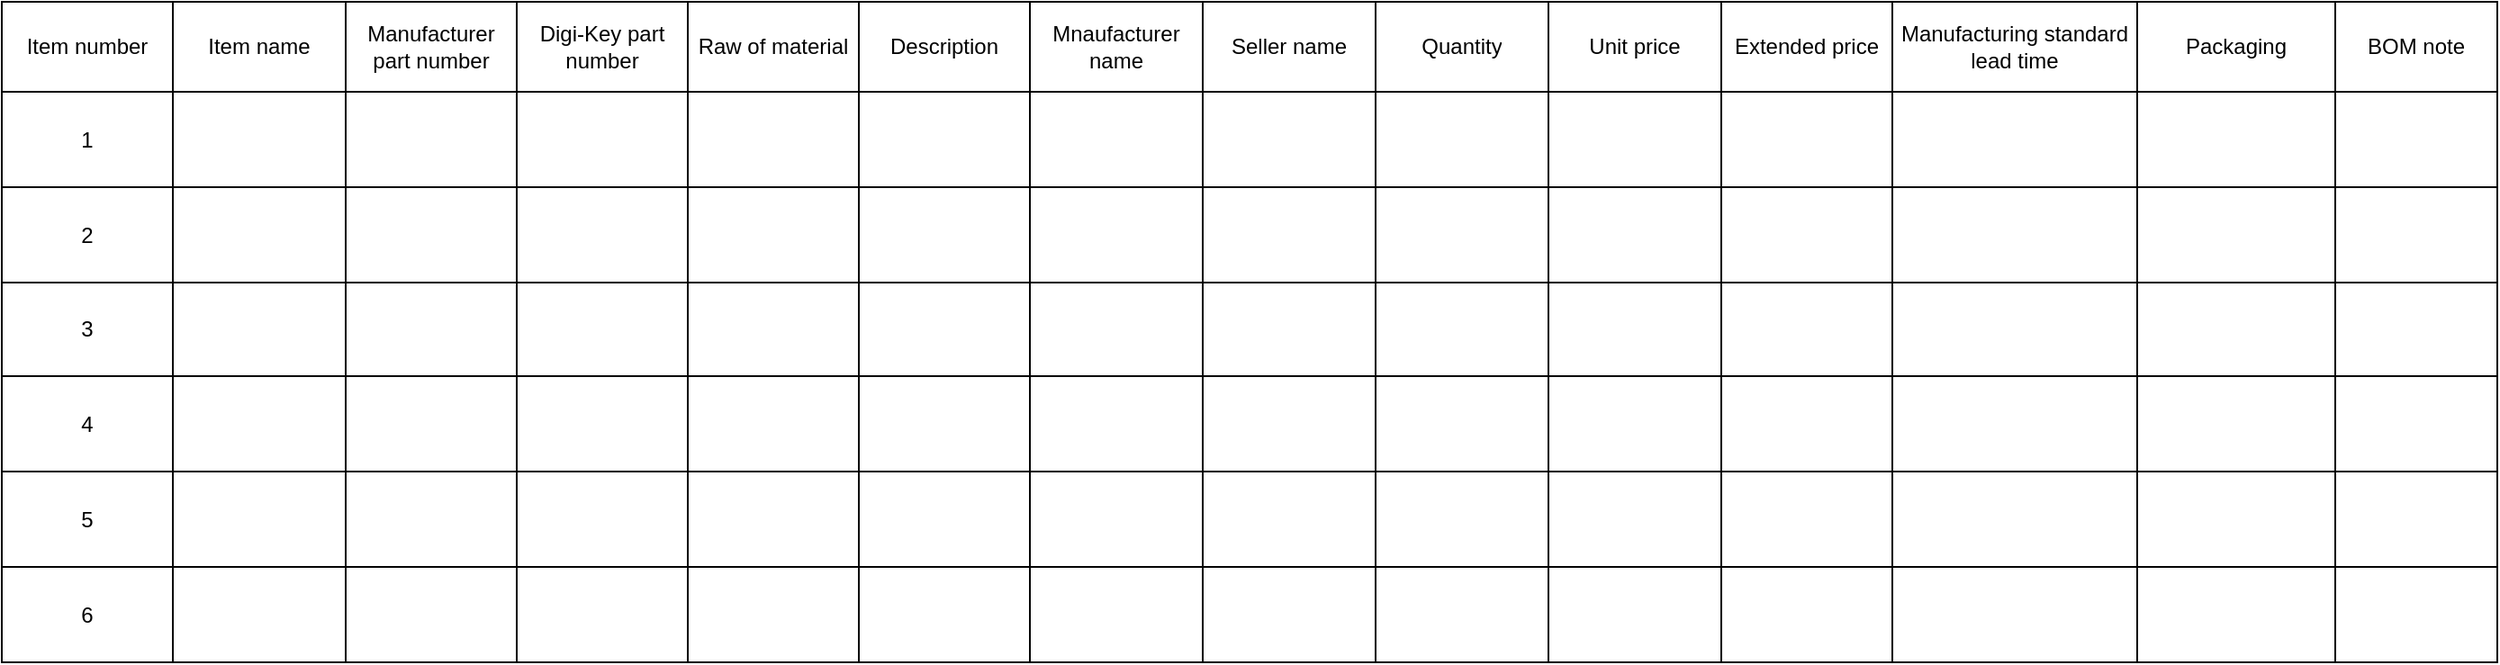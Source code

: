 <mxfile version="14.9.0" type="github">
  <diagram name="Page-1" id="bd83a815-5ea8-2e97-e5ec-87c9f400f2fa">
    <mxGraphModel dx="1186" dy="651" grid="1" gridSize="10" guides="1" tooltips="1" connect="1" arrows="1" fold="1" page="1" pageScale="1.5" pageWidth="1169" pageHeight="826" background="none" math="0" shadow="0">
      <root>
        <mxCell id="0" style=";html=1;" />
        <mxCell id="1" style=";html=1;" parent="0" />
        <mxCell id="jgzTNgnxc2cYcyluThHS-317" value="" style="shape=table;startSize=0;container=1;collapsible=0;childLayout=tableLayout;" parent="1" vertex="1">
          <mxGeometry x="110" y="140" width="1386" height="367" as="geometry" />
        </mxCell>
        <mxCell id="jgzTNgnxc2cYcyluThHS-318" value="" style="shape=partialRectangle;collapsible=0;dropTarget=0;pointerEvents=0;fillColor=none;top=0;left=0;bottom=0;right=0;points=[[0,0.5],[1,0.5]];portConstraint=eastwest;" parent="jgzTNgnxc2cYcyluThHS-317" vertex="1">
          <mxGeometry width="1386" height="50" as="geometry" />
        </mxCell>
        <mxCell id="jgzTNgnxc2cYcyluThHS-319" value="Item number" style="shape=partialRectangle;html=1;whiteSpace=wrap;connectable=0;overflow=hidden;fillColor=none;top=0;left=0;bottom=0;right=0;" parent="jgzTNgnxc2cYcyluThHS-318" vertex="1">
          <mxGeometry width="95" height="50" as="geometry" />
        </mxCell>
        <mxCell id="jgzTNgnxc2cYcyluThHS-320" value="Item name" style="shape=partialRectangle;html=1;whiteSpace=wrap;connectable=0;overflow=hidden;fillColor=none;top=0;left=0;bottom=0;right=0;" parent="jgzTNgnxc2cYcyluThHS-318" vertex="1">
          <mxGeometry x="95" width="96" height="50" as="geometry" />
        </mxCell>
        <mxCell id="jgzTNgnxc2cYcyluThHS-321" value="Manufacturer part number" style="shape=partialRectangle;html=1;whiteSpace=wrap;connectable=0;overflow=hidden;fillColor=none;top=0;left=0;bottom=0;right=0;" parent="jgzTNgnxc2cYcyluThHS-318" vertex="1">
          <mxGeometry x="191" width="95" height="50" as="geometry" />
        </mxCell>
        <mxCell id="S6O9Z_PtVyLRoyKbZGDE-13" value="Digi-Key part number" style="shape=partialRectangle;html=1;whiteSpace=wrap;connectable=0;overflow=hidden;fillColor=none;top=0;left=0;bottom=0;right=0;" vertex="1" parent="jgzTNgnxc2cYcyluThHS-318">
          <mxGeometry x="286" width="95" height="50" as="geometry" />
        </mxCell>
        <mxCell id="S6O9Z_PtVyLRoyKbZGDE-27" value="Raw of material" style="shape=partialRectangle;html=1;whiteSpace=wrap;connectable=0;overflow=hidden;fillColor=none;top=0;left=0;bottom=0;right=0;" vertex="1" parent="jgzTNgnxc2cYcyluThHS-318">
          <mxGeometry x="381" width="95" height="50" as="geometry" />
        </mxCell>
        <mxCell id="jgzTNgnxc2cYcyluThHS-322" value="Description" style="shape=partialRectangle;html=1;whiteSpace=wrap;connectable=0;overflow=hidden;fillColor=none;top=0;left=0;bottom=0;right=0;" parent="jgzTNgnxc2cYcyluThHS-318" vertex="1">
          <mxGeometry x="476" width="95" height="50" as="geometry" />
        </mxCell>
        <mxCell id="S6O9Z_PtVyLRoyKbZGDE-20" value="Mnaufacturer name" style="shape=partialRectangle;html=1;whiteSpace=wrap;connectable=0;overflow=hidden;fillColor=none;top=0;left=0;bottom=0;right=0;" vertex="1" parent="jgzTNgnxc2cYcyluThHS-318">
          <mxGeometry x="571" width="96" height="50" as="geometry" />
        </mxCell>
        <mxCell id="jgzTNgnxc2cYcyluThHS-323" value="Seller name" style="shape=partialRectangle;html=1;whiteSpace=wrap;connectable=0;overflow=hidden;fillColor=none;top=0;left=0;bottom=0;right=0;" parent="jgzTNgnxc2cYcyluThHS-318" vertex="1">
          <mxGeometry x="667" width="96" height="50" as="geometry" />
        </mxCell>
        <mxCell id="jgzTNgnxc2cYcyluThHS-324" value="Quantity" style="shape=partialRectangle;html=1;whiteSpace=wrap;connectable=0;overflow=hidden;fillColor=none;top=0;left=0;bottom=0;right=0;" parent="jgzTNgnxc2cYcyluThHS-318" vertex="1">
          <mxGeometry x="763" width="96" height="50" as="geometry" />
        </mxCell>
        <mxCell id="jgzTNgnxc2cYcyluThHS-325" value="Unit price" style="shape=partialRectangle;html=1;whiteSpace=wrap;connectable=0;overflow=hidden;fillColor=none;top=0;left=0;bottom=0;right=0;" parent="jgzTNgnxc2cYcyluThHS-318" vertex="1">
          <mxGeometry x="859" width="96" height="50" as="geometry" />
        </mxCell>
        <mxCell id="jgzTNgnxc2cYcyluThHS-326" value="Extended price" style="shape=partialRectangle;html=1;whiteSpace=wrap;connectable=0;overflow=hidden;fillColor=none;top=0;left=0;bottom=0;right=0;" parent="jgzTNgnxc2cYcyluThHS-318" vertex="1">
          <mxGeometry x="955" width="95" height="50" as="geometry" />
        </mxCell>
        <mxCell id="jgzTNgnxc2cYcyluThHS-327" value="Manufacturing standard lead time" style="shape=partialRectangle;html=1;whiteSpace=wrap;connectable=0;overflow=hidden;fillColor=none;top=0;left=0;bottom=0;right=0;" parent="jgzTNgnxc2cYcyluThHS-318" vertex="1">
          <mxGeometry x="1050" width="136" height="50" as="geometry" />
        </mxCell>
        <mxCell id="jgzTNgnxc2cYcyluThHS-328" value="Packaging" style="shape=partialRectangle;html=1;whiteSpace=wrap;connectable=0;overflow=hidden;fillColor=none;top=0;left=0;bottom=0;right=0;" parent="jgzTNgnxc2cYcyluThHS-318" vertex="1">
          <mxGeometry x="1186" width="110" height="50" as="geometry" />
        </mxCell>
        <mxCell id="jgzTNgnxc2cYcyluThHS-329" value="BOM note" style="shape=partialRectangle;html=1;whiteSpace=wrap;connectable=0;overflow=hidden;fillColor=none;top=0;left=0;bottom=0;right=0;" parent="jgzTNgnxc2cYcyluThHS-318" vertex="1">
          <mxGeometry x="1296" width="90" height="50" as="geometry" />
        </mxCell>
        <mxCell id="jgzTNgnxc2cYcyluThHS-419" style="shape=partialRectangle;collapsible=0;dropTarget=0;pointerEvents=0;fillColor=none;top=0;left=0;bottom=0;right=0;points=[[0,0.5],[1,0.5]];portConstraint=eastwest;" parent="jgzTNgnxc2cYcyluThHS-317" vertex="1">
          <mxGeometry y="50" width="1386" height="53" as="geometry" />
        </mxCell>
        <mxCell id="jgzTNgnxc2cYcyluThHS-420" value="1" style="shape=partialRectangle;html=1;whiteSpace=wrap;connectable=0;overflow=hidden;fillColor=none;top=0;left=0;bottom=0;right=0;" parent="jgzTNgnxc2cYcyluThHS-419" vertex="1">
          <mxGeometry width="95" height="53" as="geometry" />
        </mxCell>
        <mxCell id="jgzTNgnxc2cYcyluThHS-421" style="shape=partialRectangle;html=1;whiteSpace=wrap;connectable=0;overflow=hidden;fillColor=none;top=0;left=0;bottom=0;right=0;" parent="jgzTNgnxc2cYcyluThHS-419" vertex="1">
          <mxGeometry x="95" width="96" height="53" as="geometry" />
        </mxCell>
        <mxCell id="jgzTNgnxc2cYcyluThHS-422" style="shape=partialRectangle;html=1;whiteSpace=wrap;connectable=0;overflow=hidden;fillColor=none;top=0;left=0;bottom=0;right=0;" parent="jgzTNgnxc2cYcyluThHS-419" vertex="1">
          <mxGeometry x="191" width="95" height="53" as="geometry" />
        </mxCell>
        <mxCell id="S6O9Z_PtVyLRoyKbZGDE-14" style="shape=partialRectangle;html=1;whiteSpace=wrap;connectable=0;overflow=hidden;fillColor=none;top=0;left=0;bottom=0;right=0;" vertex="1" parent="jgzTNgnxc2cYcyluThHS-419">
          <mxGeometry x="286" width="95" height="53" as="geometry" />
        </mxCell>
        <mxCell id="S6O9Z_PtVyLRoyKbZGDE-28" style="shape=partialRectangle;html=1;whiteSpace=wrap;connectable=0;overflow=hidden;fillColor=none;top=0;left=0;bottom=0;right=0;" vertex="1" parent="jgzTNgnxc2cYcyluThHS-419">
          <mxGeometry x="381" width="95" height="53" as="geometry" />
        </mxCell>
        <mxCell id="jgzTNgnxc2cYcyluThHS-423" style="shape=partialRectangle;html=1;whiteSpace=wrap;connectable=0;overflow=hidden;fillColor=none;top=0;left=0;bottom=0;right=0;" parent="jgzTNgnxc2cYcyluThHS-419" vertex="1">
          <mxGeometry x="476" width="95" height="53" as="geometry" />
        </mxCell>
        <mxCell id="S6O9Z_PtVyLRoyKbZGDE-21" style="shape=partialRectangle;html=1;whiteSpace=wrap;connectable=0;overflow=hidden;fillColor=none;top=0;left=0;bottom=0;right=0;" vertex="1" parent="jgzTNgnxc2cYcyluThHS-419">
          <mxGeometry x="571" width="96" height="53" as="geometry" />
        </mxCell>
        <mxCell id="jgzTNgnxc2cYcyluThHS-424" value="" style="shape=partialRectangle;html=1;whiteSpace=wrap;connectable=0;overflow=hidden;fillColor=none;top=0;left=0;bottom=0;right=0;" parent="jgzTNgnxc2cYcyluThHS-419" vertex="1">
          <mxGeometry x="667" width="96" height="53" as="geometry" />
        </mxCell>
        <mxCell id="jgzTNgnxc2cYcyluThHS-425" style="shape=partialRectangle;html=1;whiteSpace=wrap;connectable=0;overflow=hidden;fillColor=none;top=0;left=0;bottom=0;right=0;" parent="jgzTNgnxc2cYcyluThHS-419" vertex="1">
          <mxGeometry x="763" width="96" height="53" as="geometry" />
        </mxCell>
        <mxCell id="jgzTNgnxc2cYcyluThHS-426" style="shape=partialRectangle;html=1;whiteSpace=wrap;connectable=0;overflow=hidden;fillColor=none;top=0;left=0;bottom=0;right=0;" parent="jgzTNgnxc2cYcyluThHS-419" vertex="1">
          <mxGeometry x="859" width="96" height="53" as="geometry" />
        </mxCell>
        <mxCell id="jgzTNgnxc2cYcyluThHS-427" style="shape=partialRectangle;html=1;whiteSpace=wrap;connectable=0;overflow=hidden;fillColor=none;top=0;left=0;bottom=0;right=0;" parent="jgzTNgnxc2cYcyluThHS-419" vertex="1">
          <mxGeometry x="955" width="95" height="53" as="geometry" />
        </mxCell>
        <mxCell id="jgzTNgnxc2cYcyluThHS-428" style="shape=partialRectangle;html=1;whiteSpace=wrap;connectable=0;overflow=hidden;fillColor=none;top=0;left=0;bottom=0;right=0;" parent="jgzTNgnxc2cYcyluThHS-419" vertex="1">
          <mxGeometry x="1050" width="136" height="53" as="geometry" />
        </mxCell>
        <mxCell id="jgzTNgnxc2cYcyluThHS-429" style="shape=partialRectangle;html=1;whiteSpace=wrap;connectable=0;overflow=hidden;fillColor=none;top=0;left=0;bottom=0;right=0;" parent="jgzTNgnxc2cYcyluThHS-419" vertex="1">
          <mxGeometry x="1186" width="110" height="53" as="geometry" />
        </mxCell>
        <mxCell id="jgzTNgnxc2cYcyluThHS-430" style="shape=partialRectangle;html=1;whiteSpace=wrap;connectable=0;overflow=hidden;fillColor=none;top=0;left=0;bottom=0;right=0;" parent="jgzTNgnxc2cYcyluThHS-419" vertex="1">
          <mxGeometry x="1296" width="90" height="53" as="geometry" />
        </mxCell>
        <mxCell id="jgzTNgnxc2cYcyluThHS-407" style="shape=partialRectangle;collapsible=0;dropTarget=0;pointerEvents=0;fillColor=none;top=0;left=0;bottom=0;right=0;points=[[0,0.5],[1,0.5]];portConstraint=eastwest;" parent="jgzTNgnxc2cYcyluThHS-317" vertex="1">
          <mxGeometry y="103" width="1386" height="53" as="geometry" />
        </mxCell>
        <mxCell id="jgzTNgnxc2cYcyluThHS-408" value="2" style="shape=partialRectangle;html=1;whiteSpace=wrap;connectable=0;overflow=hidden;fillColor=none;top=0;left=0;bottom=0;right=0;" parent="jgzTNgnxc2cYcyluThHS-407" vertex="1">
          <mxGeometry width="95" height="53" as="geometry" />
        </mxCell>
        <mxCell id="jgzTNgnxc2cYcyluThHS-409" style="shape=partialRectangle;html=1;whiteSpace=wrap;connectable=0;overflow=hidden;fillColor=none;top=0;left=0;bottom=0;right=0;" parent="jgzTNgnxc2cYcyluThHS-407" vertex="1">
          <mxGeometry x="95" width="96" height="53" as="geometry" />
        </mxCell>
        <mxCell id="jgzTNgnxc2cYcyluThHS-410" style="shape=partialRectangle;html=1;whiteSpace=wrap;connectable=0;overflow=hidden;fillColor=none;top=0;left=0;bottom=0;right=0;" parent="jgzTNgnxc2cYcyluThHS-407" vertex="1">
          <mxGeometry x="191" width="95" height="53" as="geometry" />
        </mxCell>
        <mxCell id="S6O9Z_PtVyLRoyKbZGDE-15" style="shape=partialRectangle;html=1;whiteSpace=wrap;connectable=0;overflow=hidden;fillColor=none;top=0;left=0;bottom=0;right=0;" vertex="1" parent="jgzTNgnxc2cYcyluThHS-407">
          <mxGeometry x="286" width="95" height="53" as="geometry" />
        </mxCell>
        <mxCell id="S6O9Z_PtVyLRoyKbZGDE-29" style="shape=partialRectangle;html=1;whiteSpace=wrap;connectable=0;overflow=hidden;fillColor=none;top=0;left=0;bottom=0;right=0;" vertex="1" parent="jgzTNgnxc2cYcyluThHS-407">
          <mxGeometry x="381" width="95" height="53" as="geometry" />
        </mxCell>
        <mxCell id="jgzTNgnxc2cYcyluThHS-411" style="shape=partialRectangle;html=1;whiteSpace=wrap;connectable=0;overflow=hidden;fillColor=none;top=0;left=0;bottom=0;right=0;" parent="jgzTNgnxc2cYcyluThHS-407" vertex="1">
          <mxGeometry x="476" width="95" height="53" as="geometry" />
        </mxCell>
        <mxCell id="S6O9Z_PtVyLRoyKbZGDE-22" style="shape=partialRectangle;html=1;whiteSpace=wrap;connectable=0;overflow=hidden;fillColor=none;top=0;left=0;bottom=0;right=0;" vertex="1" parent="jgzTNgnxc2cYcyluThHS-407">
          <mxGeometry x="571" width="96" height="53" as="geometry" />
        </mxCell>
        <mxCell id="jgzTNgnxc2cYcyluThHS-412" style="shape=partialRectangle;html=1;whiteSpace=wrap;connectable=0;overflow=hidden;fillColor=none;top=0;left=0;bottom=0;right=0;" parent="jgzTNgnxc2cYcyluThHS-407" vertex="1">
          <mxGeometry x="667" width="96" height="53" as="geometry" />
        </mxCell>
        <mxCell id="jgzTNgnxc2cYcyluThHS-413" style="shape=partialRectangle;html=1;whiteSpace=wrap;connectable=0;overflow=hidden;fillColor=none;top=0;left=0;bottom=0;right=0;" parent="jgzTNgnxc2cYcyluThHS-407" vertex="1">
          <mxGeometry x="763" width="96" height="53" as="geometry" />
        </mxCell>
        <mxCell id="jgzTNgnxc2cYcyluThHS-414" style="shape=partialRectangle;html=1;whiteSpace=wrap;connectable=0;overflow=hidden;fillColor=none;top=0;left=0;bottom=0;right=0;" parent="jgzTNgnxc2cYcyluThHS-407" vertex="1">
          <mxGeometry x="859" width="96" height="53" as="geometry" />
        </mxCell>
        <mxCell id="jgzTNgnxc2cYcyluThHS-415" style="shape=partialRectangle;html=1;whiteSpace=wrap;connectable=0;overflow=hidden;fillColor=none;top=0;left=0;bottom=0;right=0;" parent="jgzTNgnxc2cYcyluThHS-407" vertex="1">
          <mxGeometry x="955" width="95" height="53" as="geometry" />
        </mxCell>
        <mxCell id="jgzTNgnxc2cYcyluThHS-416" style="shape=partialRectangle;html=1;whiteSpace=wrap;connectable=0;overflow=hidden;fillColor=none;top=0;left=0;bottom=0;right=0;" parent="jgzTNgnxc2cYcyluThHS-407" vertex="1">
          <mxGeometry x="1050" width="136" height="53" as="geometry" />
        </mxCell>
        <mxCell id="jgzTNgnxc2cYcyluThHS-417" style="shape=partialRectangle;html=1;whiteSpace=wrap;connectable=0;overflow=hidden;fillColor=none;top=0;left=0;bottom=0;right=0;" parent="jgzTNgnxc2cYcyluThHS-407" vertex="1">
          <mxGeometry x="1186" width="110" height="53" as="geometry" />
        </mxCell>
        <mxCell id="jgzTNgnxc2cYcyluThHS-418" style="shape=partialRectangle;html=1;whiteSpace=wrap;connectable=0;overflow=hidden;fillColor=none;top=0;left=0;bottom=0;right=0;" parent="jgzTNgnxc2cYcyluThHS-407" vertex="1">
          <mxGeometry x="1296" width="90" height="53" as="geometry" />
        </mxCell>
        <mxCell id="jgzTNgnxc2cYcyluThHS-330" value="" style="shape=partialRectangle;collapsible=0;dropTarget=0;pointerEvents=0;fillColor=none;top=0;left=0;bottom=0;right=0;points=[[0,0.5],[1,0.5]];portConstraint=eastwest;" parent="jgzTNgnxc2cYcyluThHS-317" vertex="1">
          <mxGeometry y="156" width="1386" height="52" as="geometry" />
        </mxCell>
        <mxCell id="jgzTNgnxc2cYcyluThHS-331" value="3" style="shape=partialRectangle;html=1;whiteSpace=wrap;connectable=0;overflow=hidden;fillColor=none;top=0;left=0;bottom=0;right=0;" parent="jgzTNgnxc2cYcyluThHS-330" vertex="1">
          <mxGeometry width="95" height="52" as="geometry" />
        </mxCell>
        <mxCell id="jgzTNgnxc2cYcyluThHS-332" value="" style="shape=partialRectangle;html=1;whiteSpace=wrap;connectable=0;overflow=hidden;fillColor=none;top=0;left=0;bottom=0;right=0;" parent="jgzTNgnxc2cYcyluThHS-330" vertex="1">
          <mxGeometry x="95" width="96" height="52" as="geometry" />
        </mxCell>
        <mxCell id="jgzTNgnxc2cYcyluThHS-333" value="" style="shape=partialRectangle;html=1;whiteSpace=wrap;connectable=0;overflow=hidden;fillColor=none;top=0;left=0;bottom=0;right=0;" parent="jgzTNgnxc2cYcyluThHS-330" vertex="1">
          <mxGeometry x="191" width="95" height="52" as="geometry" />
        </mxCell>
        <mxCell id="S6O9Z_PtVyLRoyKbZGDE-16" style="shape=partialRectangle;html=1;whiteSpace=wrap;connectable=0;overflow=hidden;fillColor=none;top=0;left=0;bottom=0;right=0;" vertex="1" parent="jgzTNgnxc2cYcyluThHS-330">
          <mxGeometry x="286" width="95" height="52" as="geometry" />
        </mxCell>
        <mxCell id="S6O9Z_PtVyLRoyKbZGDE-30" style="shape=partialRectangle;html=1;whiteSpace=wrap;connectable=0;overflow=hidden;fillColor=none;top=0;left=0;bottom=0;right=0;" vertex="1" parent="jgzTNgnxc2cYcyluThHS-330">
          <mxGeometry x="381" width="95" height="52" as="geometry" />
        </mxCell>
        <mxCell id="jgzTNgnxc2cYcyluThHS-334" value="" style="shape=partialRectangle;html=1;whiteSpace=wrap;connectable=0;overflow=hidden;fillColor=none;top=0;left=0;bottom=0;right=0;" parent="jgzTNgnxc2cYcyluThHS-330" vertex="1">
          <mxGeometry x="476" width="95" height="52" as="geometry" />
        </mxCell>
        <mxCell id="S6O9Z_PtVyLRoyKbZGDE-23" style="shape=partialRectangle;html=1;whiteSpace=wrap;connectable=0;overflow=hidden;fillColor=none;top=0;left=0;bottom=0;right=0;" vertex="1" parent="jgzTNgnxc2cYcyluThHS-330">
          <mxGeometry x="571" width="96" height="52" as="geometry" />
        </mxCell>
        <mxCell id="jgzTNgnxc2cYcyluThHS-335" value="" style="shape=partialRectangle;html=1;whiteSpace=wrap;connectable=0;overflow=hidden;fillColor=none;top=0;left=0;bottom=0;right=0;" parent="jgzTNgnxc2cYcyluThHS-330" vertex="1">
          <mxGeometry x="667" width="96" height="52" as="geometry" />
        </mxCell>
        <mxCell id="jgzTNgnxc2cYcyluThHS-336" value="" style="shape=partialRectangle;html=1;whiteSpace=wrap;connectable=0;overflow=hidden;fillColor=none;top=0;left=0;bottom=0;right=0;" parent="jgzTNgnxc2cYcyluThHS-330" vertex="1">
          <mxGeometry x="763" width="96" height="52" as="geometry" />
        </mxCell>
        <mxCell id="jgzTNgnxc2cYcyluThHS-337" value="" style="shape=partialRectangle;html=1;whiteSpace=wrap;connectable=0;overflow=hidden;fillColor=none;top=0;left=0;bottom=0;right=0;" parent="jgzTNgnxc2cYcyluThHS-330" vertex="1">
          <mxGeometry x="859" width="96" height="52" as="geometry" />
        </mxCell>
        <mxCell id="jgzTNgnxc2cYcyluThHS-338" value="" style="shape=partialRectangle;html=1;whiteSpace=wrap;connectable=0;overflow=hidden;fillColor=none;top=0;left=0;bottom=0;right=0;" parent="jgzTNgnxc2cYcyluThHS-330" vertex="1">
          <mxGeometry x="955" width="95" height="52" as="geometry" />
        </mxCell>
        <mxCell id="jgzTNgnxc2cYcyluThHS-339" value="" style="shape=partialRectangle;html=1;whiteSpace=wrap;connectable=0;overflow=hidden;fillColor=none;top=0;left=0;bottom=0;right=0;" parent="jgzTNgnxc2cYcyluThHS-330" vertex="1">
          <mxGeometry x="1050" width="136" height="52" as="geometry" />
        </mxCell>
        <mxCell id="jgzTNgnxc2cYcyluThHS-340" value="" style="shape=partialRectangle;html=1;whiteSpace=wrap;connectable=0;overflow=hidden;fillColor=none;top=0;left=0;bottom=0;right=0;" parent="jgzTNgnxc2cYcyluThHS-330" vertex="1">
          <mxGeometry x="1186" width="110" height="52" as="geometry" />
        </mxCell>
        <mxCell id="jgzTNgnxc2cYcyluThHS-341" value="" style="shape=partialRectangle;html=1;whiteSpace=wrap;connectable=0;overflow=hidden;fillColor=none;top=0;left=0;bottom=0;right=0;" parent="jgzTNgnxc2cYcyluThHS-330" vertex="1">
          <mxGeometry x="1296" width="90" height="52" as="geometry" />
        </mxCell>
        <mxCell id="jgzTNgnxc2cYcyluThHS-342" value="" style="shape=partialRectangle;collapsible=0;dropTarget=0;pointerEvents=0;fillColor=none;top=0;left=0;bottom=0;right=0;points=[[0,0.5],[1,0.5]];portConstraint=eastwest;" parent="jgzTNgnxc2cYcyluThHS-317" vertex="1">
          <mxGeometry y="208" width="1386" height="53" as="geometry" />
        </mxCell>
        <mxCell id="jgzTNgnxc2cYcyluThHS-343" value="4" style="shape=partialRectangle;html=1;whiteSpace=wrap;connectable=0;overflow=hidden;fillColor=none;top=0;left=0;bottom=0;right=0;" parent="jgzTNgnxc2cYcyluThHS-342" vertex="1">
          <mxGeometry width="95" height="53" as="geometry" />
        </mxCell>
        <mxCell id="jgzTNgnxc2cYcyluThHS-344" value="" style="shape=partialRectangle;html=1;whiteSpace=wrap;connectable=0;overflow=hidden;fillColor=none;top=0;left=0;bottom=0;right=0;" parent="jgzTNgnxc2cYcyluThHS-342" vertex="1">
          <mxGeometry x="95" width="96" height="53" as="geometry" />
        </mxCell>
        <mxCell id="jgzTNgnxc2cYcyluThHS-345" value="" style="shape=partialRectangle;html=1;whiteSpace=wrap;connectable=0;overflow=hidden;fillColor=none;top=0;left=0;bottom=0;right=0;" parent="jgzTNgnxc2cYcyluThHS-342" vertex="1">
          <mxGeometry x="191" width="95" height="53" as="geometry" />
        </mxCell>
        <mxCell id="S6O9Z_PtVyLRoyKbZGDE-17" style="shape=partialRectangle;html=1;whiteSpace=wrap;connectable=0;overflow=hidden;fillColor=none;top=0;left=0;bottom=0;right=0;" vertex="1" parent="jgzTNgnxc2cYcyluThHS-342">
          <mxGeometry x="286" width="95" height="53" as="geometry" />
        </mxCell>
        <mxCell id="S6O9Z_PtVyLRoyKbZGDE-31" style="shape=partialRectangle;html=1;whiteSpace=wrap;connectable=0;overflow=hidden;fillColor=none;top=0;left=0;bottom=0;right=0;" vertex="1" parent="jgzTNgnxc2cYcyluThHS-342">
          <mxGeometry x="381" width="95" height="53" as="geometry" />
        </mxCell>
        <mxCell id="jgzTNgnxc2cYcyluThHS-346" value="" style="shape=partialRectangle;html=1;whiteSpace=wrap;connectable=0;overflow=hidden;fillColor=none;top=0;left=0;bottom=0;right=0;" parent="jgzTNgnxc2cYcyluThHS-342" vertex="1">
          <mxGeometry x="476" width="95" height="53" as="geometry" />
        </mxCell>
        <mxCell id="S6O9Z_PtVyLRoyKbZGDE-24" style="shape=partialRectangle;html=1;whiteSpace=wrap;connectable=0;overflow=hidden;fillColor=none;top=0;left=0;bottom=0;right=0;" vertex="1" parent="jgzTNgnxc2cYcyluThHS-342">
          <mxGeometry x="571" width="96" height="53" as="geometry" />
        </mxCell>
        <mxCell id="jgzTNgnxc2cYcyluThHS-347" value="" style="shape=partialRectangle;html=1;whiteSpace=wrap;connectable=0;overflow=hidden;fillColor=none;top=0;left=0;bottom=0;right=0;" parent="jgzTNgnxc2cYcyluThHS-342" vertex="1">
          <mxGeometry x="667" width="96" height="53" as="geometry" />
        </mxCell>
        <mxCell id="jgzTNgnxc2cYcyluThHS-348" value="" style="shape=partialRectangle;html=1;whiteSpace=wrap;connectable=0;overflow=hidden;fillColor=none;top=0;left=0;bottom=0;right=0;" parent="jgzTNgnxc2cYcyluThHS-342" vertex="1">
          <mxGeometry x="763" width="96" height="53" as="geometry" />
        </mxCell>
        <mxCell id="jgzTNgnxc2cYcyluThHS-349" value="" style="shape=partialRectangle;html=1;whiteSpace=wrap;connectable=0;overflow=hidden;fillColor=none;top=0;left=0;bottom=0;right=0;" parent="jgzTNgnxc2cYcyluThHS-342" vertex="1">
          <mxGeometry x="859" width="96" height="53" as="geometry" />
        </mxCell>
        <mxCell id="jgzTNgnxc2cYcyluThHS-350" value="" style="shape=partialRectangle;html=1;whiteSpace=wrap;connectable=0;overflow=hidden;fillColor=none;top=0;left=0;bottom=0;right=0;" parent="jgzTNgnxc2cYcyluThHS-342" vertex="1">
          <mxGeometry x="955" width="95" height="53" as="geometry" />
        </mxCell>
        <mxCell id="jgzTNgnxc2cYcyluThHS-351" value="" style="shape=partialRectangle;html=1;whiteSpace=wrap;connectable=0;overflow=hidden;fillColor=none;top=0;left=0;bottom=0;right=0;" parent="jgzTNgnxc2cYcyluThHS-342" vertex="1">
          <mxGeometry x="1050" width="136" height="53" as="geometry" />
        </mxCell>
        <mxCell id="jgzTNgnxc2cYcyluThHS-352" value="" style="shape=partialRectangle;html=1;whiteSpace=wrap;connectable=0;overflow=hidden;fillColor=none;top=0;left=0;bottom=0;right=0;" parent="jgzTNgnxc2cYcyluThHS-342" vertex="1">
          <mxGeometry x="1186" width="110" height="53" as="geometry" />
        </mxCell>
        <mxCell id="jgzTNgnxc2cYcyluThHS-353" value="" style="shape=partialRectangle;html=1;whiteSpace=wrap;connectable=0;overflow=hidden;fillColor=none;top=0;left=0;bottom=0;right=0;" parent="jgzTNgnxc2cYcyluThHS-342" vertex="1">
          <mxGeometry x="1296" width="90" height="53" as="geometry" />
        </mxCell>
        <mxCell id="jgzTNgnxc2cYcyluThHS-354" value="" style="shape=partialRectangle;collapsible=0;dropTarget=0;pointerEvents=0;fillColor=none;top=0;left=0;bottom=0;right=0;points=[[0,0.5],[1,0.5]];portConstraint=eastwest;" parent="jgzTNgnxc2cYcyluThHS-317" vertex="1">
          <mxGeometry y="261" width="1386" height="53" as="geometry" />
        </mxCell>
        <mxCell id="jgzTNgnxc2cYcyluThHS-355" value="5" style="shape=partialRectangle;html=1;whiteSpace=wrap;connectable=0;overflow=hidden;fillColor=none;top=0;left=0;bottom=0;right=0;" parent="jgzTNgnxc2cYcyluThHS-354" vertex="1">
          <mxGeometry width="95" height="53" as="geometry" />
        </mxCell>
        <mxCell id="jgzTNgnxc2cYcyluThHS-356" value="" style="shape=partialRectangle;html=1;whiteSpace=wrap;connectable=0;overflow=hidden;fillColor=none;top=0;left=0;bottom=0;right=0;" parent="jgzTNgnxc2cYcyluThHS-354" vertex="1">
          <mxGeometry x="95" width="96" height="53" as="geometry" />
        </mxCell>
        <mxCell id="jgzTNgnxc2cYcyluThHS-357" value="" style="shape=partialRectangle;html=1;whiteSpace=wrap;connectable=0;overflow=hidden;fillColor=none;top=0;left=0;bottom=0;right=0;" parent="jgzTNgnxc2cYcyluThHS-354" vertex="1">
          <mxGeometry x="191" width="95" height="53" as="geometry" />
        </mxCell>
        <mxCell id="S6O9Z_PtVyLRoyKbZGDE-18" style="shape=partialRectangle;html=1;whiteSpace=wrap;connectable=0;overflow=hidden;fillColor=none;top=0;left=0;bottom=0;right=0;" vertex="1" parent="jgzTNgnxc2cYcyluThHS-354">
          <mxGeometry x="286" width="95" height="53" as="geometry" />
        </mxCell>
        <mxCell id="S6O9Z_PtVyLRoyKbZGDE-32" style="shape=partialRectangle;html=1;whiteSpace=wrap;connectable=0;overflow=hidden;fillColor=none;top=0;left=0;bottom=0;right=0;" vertex="1" parent="jgzTNgnxc2cYcyluThHS-354">
          <mxGeometry x="381" width="95" height="53" as="geometry" />
        </mxCell>
        <mxCell id="jgzTNgnxc2cYcyluThHS-358" value="" style="shape=partialRectangle;html=1;whiteSpace=wrap;connectable=0;overflow=hidden;fillColor=none;top=0;left=0;bottom=0;right=0;" parent="jgzTNgnxc2cYcyluThHS-354" vertex="1">
          <mxGeometry x="476" width="95" height="53" as="geometry" />
        </mxCell>
        <mxCell id="S6O9Z_PtVyLRoyKbZGDE-25" style="shape=partialRectangle;html=1;whiteSpace=wrap;connectable=0;overflow=hidden;fillColor=none;top=0;left=0;bottom=0;right=0;" vertex="1" parent="jgzTNgnxc2cYcyluThHS-354">
          <mxGeometry x="571" width="96" height="53" as="geometry" />
        </mxCell>
        <mxCell id="jgzTNgnxc2cYcyluThHS-359" value="" style="shape=partialRectangle;html=1;whiteSpace=wrap;connectable=0;overflow=hidden;fillColor=none;top=0;left=0;bottom=0;right=0;" parent="jgzTNgnxc2cYcyluThHS-354" vertex="1">
          <mxGeometry x="667" width="96" height="53" as="geometry" />
        </mxCell>
        <mxCell id="jgzTNgnxc2cYcyluThHS-360" value="" style="shape=partialRectangle;html=1;whiteSpace=wrap;connectable=0;overflow=hidden;fillColor=none;top=0;left=0;bottom=0;right=0;" parent="jgzTNgnxc2cYcyluThHS-354" vertex="1">
          <mxGeometry x="763" width="96" height="53" as="geometry" />
        </mxCell>
        <mxCell id="jgzTNgnxc2cYcyluThHS-361" value="" style="shape=partialRectangle;html=1;whiteSpace=wrap;connectable=0;overflow=hidden;fillColor=none;top=0;left=0;bottom=0;right=0;" parent="jgzTNgnxc2cYcyluThHS-354" vertex="1">
          <mxGeometry x="859" width="96" height="53" as="geometry" />
        </mxCell>
        <mxCell id="jgzTNgnxc2cYcyluThHS-362" value="" style="shape=partialRectangle;html=1;whiteSpace=wrap;connectable=0;overflow=hidden;fillColor=none;top=0;left=0;bottom=0;right=0;" parent="jgzTNgnxc2cYcyluThHS-354" vertex="1">
          <mxGeometry x="955" width="95" height="53" as="geometry" />
        </mxCell>
        <mxCell id="jgzTNgnxc2cYcyluThHS-363" value="" style="shape=partialRectangle;html=1;whiteSpace=wrap;connectable=0;overflow=hidden;fillColor=none;top=0;left=0;bottom=0;right=0;" parent="jgzTNgnxc2cYcyluThHS-354" vertex="1">
          <mxGeometry x="1050" width="136" height="53" as="geometry" />
        </mxCell>
        <mxCell id="jgzTNgnxc2cYcyluThHS-364" value="" style="shape=partialRectangle;html=1;whiteSpace=wrap;connectable=0;overflow=hidden;fillColor=none;top=0;left=0;bottom=0;right=0;" parent="jgzTNgnxc2cYcyluThHS-354" vertex="1">
          <mxGeometry x="1186" width="110" height="53" as="geometry" />
        </mxCell>
        <mxCell id="jgzTNgnxc2cYcyluThHS-365" value="" style="shape=partialRectangle;html=1;whiteSpace=wrap;connectable=0;overflow=hidden;fillColor=none;top=0;left=0;bottom=0;right=0;" parent="jgzTNgnxc2cYcyluThHS-354" vertex="1">
          <mxGeometry x="1296" width="90" height="53" as="geometry" />
        </mxCell>
        <mxCell id="jgzTNgnxc2cYcyluThHS-366" value="" style="shape=partialRectangle;collapsible=0;dropTarget=0;pointerEvents=0;fillColor=none;top=0;left=0;bottom=0;right=0;points=[[0,0.5],[1,0.5]];portConstraint=eastwest;" parent="jgzTNgnxc2cYcyluThHS-317" vertex="1">
          <mxGeometry y="314" width="1386" height="53" as="geometry" />
        </mxCell>
        <mxCell id="jgzTNgnxc2cYcyluThHS-367" value="6" style="shape=partialRectangle;html=1;whiteSpace=wrap;connectable=0;overflow=hidden;fillColor=none;top=0;left=0;bottom=0;right=0;" parent="jgzTNgnxc2cYcyluThHS-366" vertex="1">
          <mxGeometry width="95" height="53" as="geometry" />
        </mxCell>
        <mxCell id="jgzTNgnxc2cYcyluThHS-368" value="" style="shape=partialRectangle;html=1;whiteSpace=wrap;connectable=0;overflow=hidden;fillColor=none;top=0;left=0;bottom=0;right=0;" parent="jgzTNgnxc2cYcyluThHS-366" vertex="1">
          <mxGeometry x="95" width="96" height="53" as="geometry" />
        </mxCell>
        <mxCell id="jgzTNgnxc2cYcyluThHS-369" value="" style="shape=partialRectangle;html=1;whiteSpace=wrap;connectable=0;overflow=hidden;fillColor=none;top=0;left=0;bottom=0;right=0;" parent="jgzTNgnxc2cYcyluThHS-366" vertex="1">
          <mxGeometry x="191" width="95" height="53" as="geometry" />
        </mxCell>
        <mxCell id="S6O9Z_PtVyLRoyKbZGDE-19" style="shape=partialRectangle;html=1;whiteSpace=wrap;connectable=0;overflow=hidden;fillColor=none;top=0;left=0;bottom=0;right=0;" vertex="1" parent="jgzTNgnxc2cYcyluThHS-366">
          <mxGeometry x="286" width="95" height="53" as="geometry" />
        </mxCell>
        <mxCell id="S6O9Z_PtVyLRoyKbZGDE-33" style="shape=partialRectangle;html=1;whiteSpace=wrap;connectable=0;overflow=hidden;fillColor=none;top=0;left=0;bottom=0;right=0;" vertex="1" parent="jgzTNgnxc2cYcyluThHS-366">
          <mxGeometry x="381" width="95" height="53" as="geometry" />
        </mxCell>
        <mxCell id="jgzTNgnxc2cYcyluThHS-370" value="" style="shape=partialRectangle;html=1;whiteSpace=wrap;connectable=0;overflow=hidden;fillColor=none;top=0;left=0;bottom=0;right=0;" parent="jgzTNgnxc2cYcyluThHS-366" vertex="1">
          <mxGeometry x="476" width="95" height="53" as="geometry" />
        </mxCell>
        <mxCell id="S6O9Z_PtVyLRoyKbZGDE-26" style="shape=partialRectangle;html=1;whiteSpace=wrap;connectable=0;overflow=hidden;fillColor=none;top=0;left=0;bottom=0;right=0;" vertex="1" parent="jgzTNgnxc2cYcyluThHS-366">
          <mxGeometry x="571" width="96" height="53" as="geometry" />
        </mxCell>
        <mxCell id="jgzTNgnxc2cYcyluThHS-371" value="" style="shape=partialRectangle;html=1;whiteSpace=wrap;connectable=0;overflow=hidden;fillColor=none;top=0;left=0;bottom=0;right=0;" parent="jgzTNgnxc2cYcyluThHS-366" vertex="1">
          <mxGeometry x="667" width="96" height="53" as="geometry" />
        </mxCell>
        <mxCell id="jgzTNgnxc2cYcyluThHS-372" value="" style="shape=partialRectangle;html=1;whiteSpace=wrap;connectable=0;overflow=hidden;fillColor=none;top=0;left=0;bottom=0;right=0;" parent="jgzTNgnxc2cYcyluThHS-366" vertex="1">
          <mxGeometry x="763" width="96" height="53" as="geometry" />
        </mxCell>
        <mxCell id="jgzTNgnxc2cYcyluThHS-373" value="" style="shape=partialRectangle;html=1;whiteSpace=wrap;connectable=0;overflow=hidden;fillColor=none;top=0;left=0;bottom=0;right=0;" parent="jgzTNgnxc2cYcyluThHS-366" vertex="1">
          <mxGeometry x="859" width="96" height="53" as="geometry" />
        </mxCell>
        <mxCell id="jgzTNgnxc2cYcyluThHS-374" value="" style="shape=partialRectangle;html=1;whiteSpace=wrap;connectable=0;overflow=hidden;fillColor=none;top=0;left=0;bottom=0;right=0;" parent="jgzTNgnxc2cYcyluThHS-366" vertex="1">
          <mxGeometry x="955" width="95" height="53" as="geometry" />
        </mxCell>
        <mxCell id="jgzTNgnxc2cYcyluThHS-375" value="" style="shape=partialRectangle;html=1;whiteSpace=wrap;connectable=0;overflow=hidden;fillColor=none;top=0;left=0;bottom=0;right=0;" parent="jgzTNgnxc2cYcyluThHS-366" vertex="1">
          <mxGeometry x="1050" width="136" height="53" as="geometry" />
        </mxCell>
        <mxCell id="jgzTNgnxc2cYcyluThHS-376" value="" style="shape=partialRectangle;html=1;whiteSpace=wrap;connectable=0;overflow=hidden;fillColor=none;top=0;left=0;bottom=0;right=0;" parent="jgzTNgnxc2cYcyluThHS-366" vertex="1">
          <mxGeometry x="1186" width="110" height="53" as="geometry" />
        </mxCell>
        <mxCell id="jgzTNgnxc2cYcyluThHS-377" value="" style="shape=partialRectangle;html=1;whiteSpace=wrap;connectable=0;overflow=hidden;fillColor=none;top=0;left=0;bottom=0;right=0;" parent="jgzTNgnxc2cYcyluThHS-366" vertex="1">
          <mxGeometry x="1296" width="90" height="53" as="geometry" />
        </mxCell>
      </root>
    </mxGraphModel>
  </diagram>
</mxfile>
